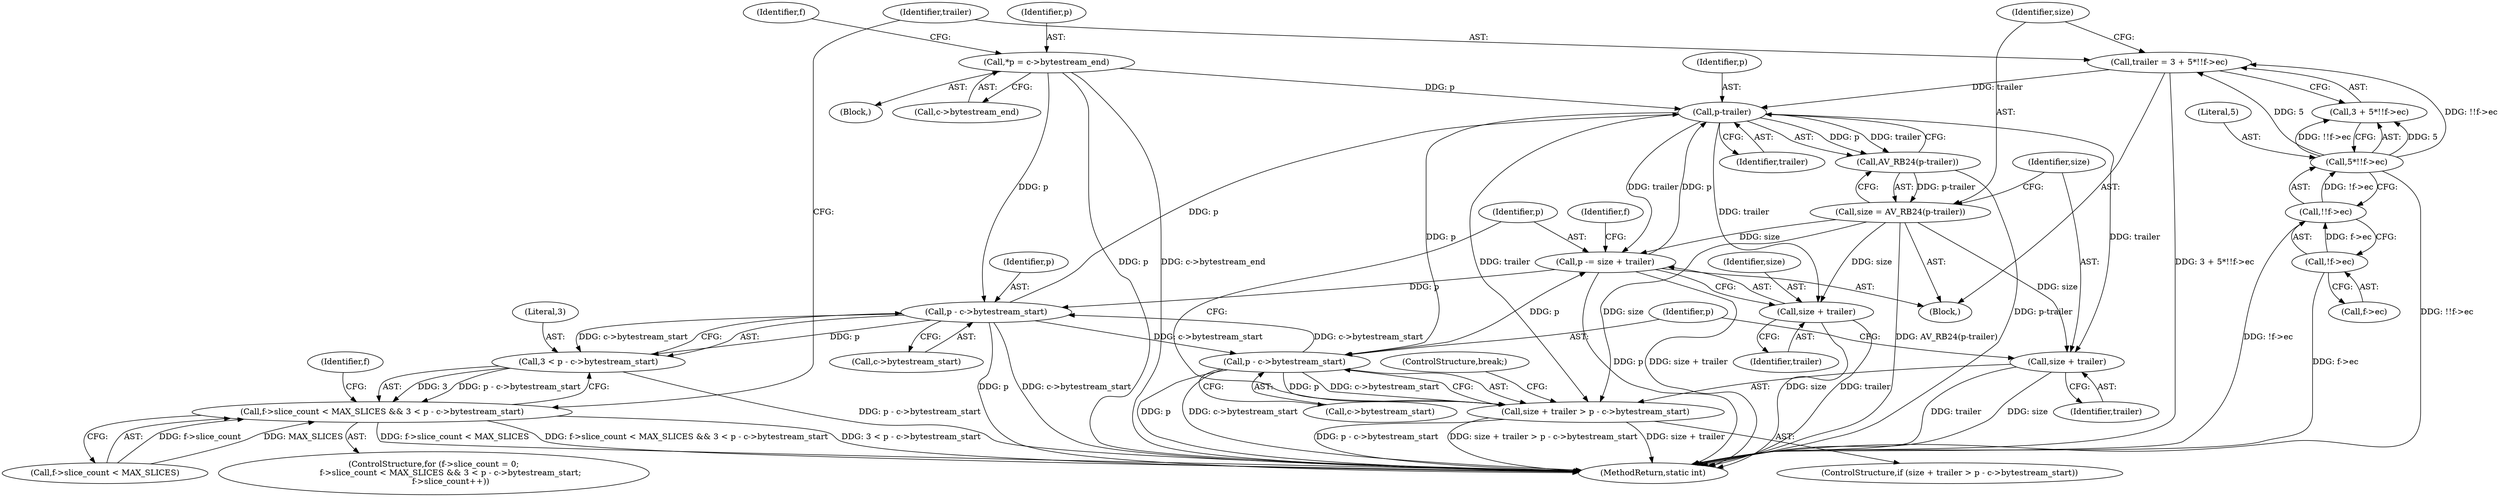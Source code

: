 digraph "0_FFmpeg_b05cd1ea7e45a836f7f6071a716c38bb30326e0f@pointer" {
"1000920" [label="(Call,p-trailer)"];
"1000934" [label="(Call,p -= size + trailer)"];
"1000917" [label="(Call,size = AV_RB24(p-trailer))"];
"1000919" [label="(Call,AV_RB24(p-trailer))"];
"1000920" [label="(Call,p-trailer)"];
"1000894" [label="(Call,p - c->bytestream_start)"];
"1000875" [label="(Call,*p = c->bytestream_end)"];
"1000928" [label="(Call,p - c->bytestream_start)"];
"1000905" [label="(Call,trailer = 3 + 5*!!f->ec)"];
"1000909" [label="(Call,5*!!f->ec)"];
"1000911" [label="(Call,!!f->ec)"];
"1000912" [label="(Call,!f->ec)"];
"1000924" [label="(Call,size + trailer > p - c->bytestream_start)"];
"1000925" [label="(Call,size + trailer)"];
"1000892" [label="(Call,3 < p - c->bytestream_start)"];
"1000886" [label="(Call,f->slice_count < MAX_SLICES && 3 < p - c->bytestream_start)"];
"1000936" [label="(Call,size + trailer)"];
"1000910" [label="(Literal,5)"];
"1000906" [label="(Identifier,trailer)"];
"1000921" [label="(Identifier,p)"];
"1000893" [label="(Literal,3)"];
"1000919" [label="(Call,AV_RB24(p-trailer))"];
"1000923" [label="(ControlStructure,if (size + trailer > p - c->bytestream_start))"];
"1000926" [label="(Identifier,size)"];
"1000912" [label="(Call,!f->ec)"];
"1000938" [label="(Identifier,trailer)"];
"1000887" [label="(Call,f->slice_count < MAX_SLICES)"];
"1000934" [label="(Call,p -= size + trailer)"];
"1000925" [label="(Call,size + trailer)"];
"1000877" [label="(Call,c->bytestream_end)"];
"1000905" [label="(Call,trailer = 3 + 5*!!f->ec)"];
"1000924" [label="(Call,size + trailer > p - c->bytestream_start)"];
"1000929" [label="(Identifier,p)"];
"1000943" [label="(Identifier,f)"];
"1000911" [label="(Call,!!f->ec)"];
"1000933" [label="(ControlStructure,break;)"];
"1000922" [label="(Identifier,trailer)"];
"1000930" [label="(Call,c->bytestream_start)"];
"1000909" [label="(Call,5*!!f->ec)"];
"1001295" [label="(MethodReturn,static int)"];
"1000875" [label="(Call,*p = c->bytestream_end)"];
"1000936" [label="(Call,size + trailer)"];
"1000895" [label="(Identifier,p)"];
"1000937" [label="(Identifier,size)"];
"1000927" [label="(Identifier,trailer)"];
"1000920" [label="(Call,p-trailer)"];
"1000873" [label="(Block,)"];
"1000918" [label="(Identifier,size)"];
"1000886" [label="(Call,f->slice_count < MAX_SLICES && 3 < p - c->bytestream_start)"];
"1000876" [label="(Identifier,p)"];
"1000883" [label="(Identifier,f)"];
"1000880" [label="(ControlStructure,for (f->slice_count = 0;\n             f->slice_count < MAX_SLICES && 3 < p - c->bytestream_start;\n             f->slice_count++))"];
"1000894" [label="(Call,p - c->bytestream_start)"];
"1000913" [label="(Call,f->ec)"];
"1000917" [label="(Call,size = AV_RB24(p-trailer))"];
"1000901" [label="(Identifier,f)"];
"1000892" [label="(Call,3 < p - c->bytestream_start)"];
"1000907" [label="(Call,3 + 5*!!f->ec)"];
"1000896" [label="(Call,c->bytestream_start)"];
"1000935" [label="(Identifier,p)"];
"1000903" [label="(Block,)"];
"1000928" [label="(Call,p - c->bytestream_start)"];
"1000920" -> "1000919"  [label="AST: "];
"1000920" -> "1000922"  [label="CFG: "];
"1000921" -> "1000920"  [label="AST: "];
"1000922" -> "1000920"  [label="AST: "];
"1000919" -> "1000920"  [label="CFG: "];
"1000920" -> "1000919"  [label="DDG: p"];
"1000920" -> "1000919"  [label="DDG: trailer"];
"1000934" -> "1000920"  [label="DDG: p"];
"1000894" -> "1000920"  [label="DDG: p"];
"1000875" -> "1000920"  [label="DDG: p"];
"1000905" -> "1000920"  [label="DDG: trailer"];
"1000920" -> "1000924"  [label="DDG: trailer"];
"1000920" -> "1000925"  [label="DDG: trailer"];
"1000920" -> "1000928"  [label="DDG: p"];
"1000920" -> "1000934"  [label="DDG: trailer"];
"1000920" -> "1000936"  [label="DDG: trailer"];
"1000934" -> "1000903"  [label="AST: "];
"1000934" -> "1000936"  [label="CFG: "];
"1000935" -> "1000934"  [label="AST: "];
"1000936" -> "1000934"  [label="AST: "];
"1000901" -> "1000934"  [label="CFG: "];
"1000934" -> "1001295"  [label="DDG: size + trailer"];
"1000934" -> "1001295"  [label="DDG: p"];
"1000934" -> "1000894"  [label="DDG: p"];
"1000917" -> "1000934"  [label="DDG: size"];
"1000928" -> "1000934"  [label="DDG: p"];
"1000917" -> "1000903"  [label="AST: "];
"1000917" -> "1000919"  [label="CFG: "];
"1000918" -> "1000917"  [label="AST: "];
"1000919" -> "1000917"  [label="AST: "];
"1000926" -> "1000917"  [label="CFG: "];
"1000917" -> "1001295"  [label="DDG: AV_RB24(p-trailer)"];
"1000919" -> "1000917"  [label="DDG: p-trailer"];
"1000917" -> "1000924"  [label="DDG: size"];
"1000917" -> "1000925"  [label="DDG: size"];
"1000917" -> "1000936"  [label="DDG: size"];
"1000919" -> "1001295"  [label="DDG: p-trailer"];
"1000894" -> "1000892"  [label="AST: "];
"1000894" -> "1000896"  [label="CFG: "];
"1000895" -> "1000894"  [label="AST: "];
"1000896" -> "1000894"  [label="AST: "];
"1000892" -> "1000894"  [label="CFG: "];
"1000894" -> "1001295"  [label="DDG: p"];
"1000894" -> "1001295"  [label="DDG: c->bytestream_start"];
"1000894" -> "1000892"  [label="DDG: p"];
"1000894" -> "1000892"  [label="DDG: c->bytestream_start"];
"1000875" -> "1000894"  [label="DDG: p"];
"1000928" -> "1000894"  [label="DDG: c->bytestream_start"];
"1000894" -> "1000928"  [label="DDG: c->bytestream_start"];
"1000875" -> "1000873"  [label="AST: "];
"1000875" -> "1000877"  [label="CFG: "];
"1000876" -> "1000875"  [label="AST: "];
"1000877" -> "1000875"  [label="AST: "];
"1000883" -> "1000875"  [label="CFG: "];
"1000875" -> "1001295"  [label="DDG: p"];
"1000875" -> "1001295"  [label="DDG: c->bytestream_end"];
"1000928" -> "1000924"  [label="AST: "];
"1000928" -> "1000930"  [label="CFG: "];
"1000929" -> "1000928"  [label="AST: "];
"1000930" -> "1000928"  [label="AST: "];
"1000924" -> "1000928"  [label="CFG: "];
"1000928" -> "1001295"  [label="DDG: p"];
"1000928" -> "1001295"  [label="DDG: c->bytestream_start"];
"1000928" -> "1000924"  [label="DDG: p"];
"1000928" -> "1000924"  [label="DDG: c->bytestream_start"];
"1000905" -> "1000903"  [label="AST: "];
"1000905" -> "1000907"  [label="CFG: "];
"1000906" -> "1000905"  [label="AST: "];
"1000907" -> "1000905"  [label="AST: "];
"1000918" -> "1000905"  [label="CFG: "];
"1000905" -> "1001295"  [label="DDG: 3 + 5*!!f->ec"];
"1000909" -> "1000905"  [label="DDG: 5"];
"1000909" -> "1000905"  [label="DDG: !!f->ec"];
"1000909" -> "1000907"  [label="AST: "];
"1000909" -> "1000911"  [label="CFG: "];
"1000910" -> "1000909"  [label="AST: "];
"1000911" -> "1000909"  [label="AST: "];
"1000907" -> "1000909"  [label="CFG: "];
"1000909" -> "1001295"  [label="DDG: !!f->ec"];
"1000909" -> "1000907"  [label="DDG: 5"];
"1000909" -> "1000907"  [label="DDG: !!f->ec"];
"1000911" -> "1000909"  [label="DDG: !f->ec"];
"1000911" -> "1000912"  [label="CFG: "];
"1000912" -> "1000911"  [label="AST: "];
"1000911" -> "1001295"  [label="DDG: !f->ec"];
"1000912" -> "1000911"  [label="DDG: f->ec"];
"1000912" -> "1000913"  [label="CFG: "];
"1000913" -> "1000912"  [label="AST: "];
"1000912" -> "1001295"  [label="DDG: f->ec"];
"1000924" -> "1000923"  [label="AST: "];
"1000925" -> "1000924"  [label="AST: "];
"1000933" -> "1000924"  [label="CFG: "];
"1000935" -> "1000924"  [label="CFG: "];
"1000924" -> "1001295"  [label="DDG: size + trailer"];
"1000924" -> "1001295"  [label="DDG: p - c->bytestream_start"];
"1000924" -> "1001295"  [label="DDG: size + trailer > p - c->bytestream_start"];
"1000925" -> "1000927"  [label="CFG: "];
"1000926" -> "1000925"  [label="AST: "];
"1000927" -> "1000925"  [label="AST: "];
"1000929" -> "1000925"  [label="CFG: "];
"1000925" -> "1001295"  [label="DDG: size"];
"1000925" -> "1001295"  [label="DDG: trailer"];
"1000892" -> "1000886"  [label="AST: "];
"1000893" -> "1000892"  [label="AST: "];
"1000886" -> "1000892"  [label="CFG: "];
"1000892" -> "1001295"  [label="DDG: p - c->bytestream_start"];
"1000892" -> "1000886"  [label="DDG: 3"];
"1000892" -> "1000886"  [label="DDG: p - c->bytestream_start"];
"1000886" -> "1000880"  [label="AST: "];
"1000886" -> "1000887"  [label="CFG: "];
"1000887" -> "1000886"  [label="AST: "];
"1000906" -> "1000886"  [label="CFG: "];
"1000943" -> "1000886"  [label="CFG: "];
"1000886" -> "1001295"  [label="DDG: f->slice_count < MAX_SLICES && 3 < p - c->bytestream_start"];
"1000886" -> "1001295"  [label="DDG: 3 < p - c->bytestream_start"];
"1000886" -> "1001295"  [label="DDG: f->slice_count < MAX_SLICES"];
"1000887" -> "1000886"  [label="DDG: f->slice_count"];
"1000887" -> "1000886"  [label="DDG: MAX_SLICES"];
"1000936" -> "1000938"  [label="CFG: "];
"1000937" -> "1000936"  [label="AST: "];
"1000938" -> "1000936"  [label="AST: "];
"1000936" -> "1001295"  [label="DDG: size"];
"1000936" -> "1001295"  [label="DDG: trailer"];
}
